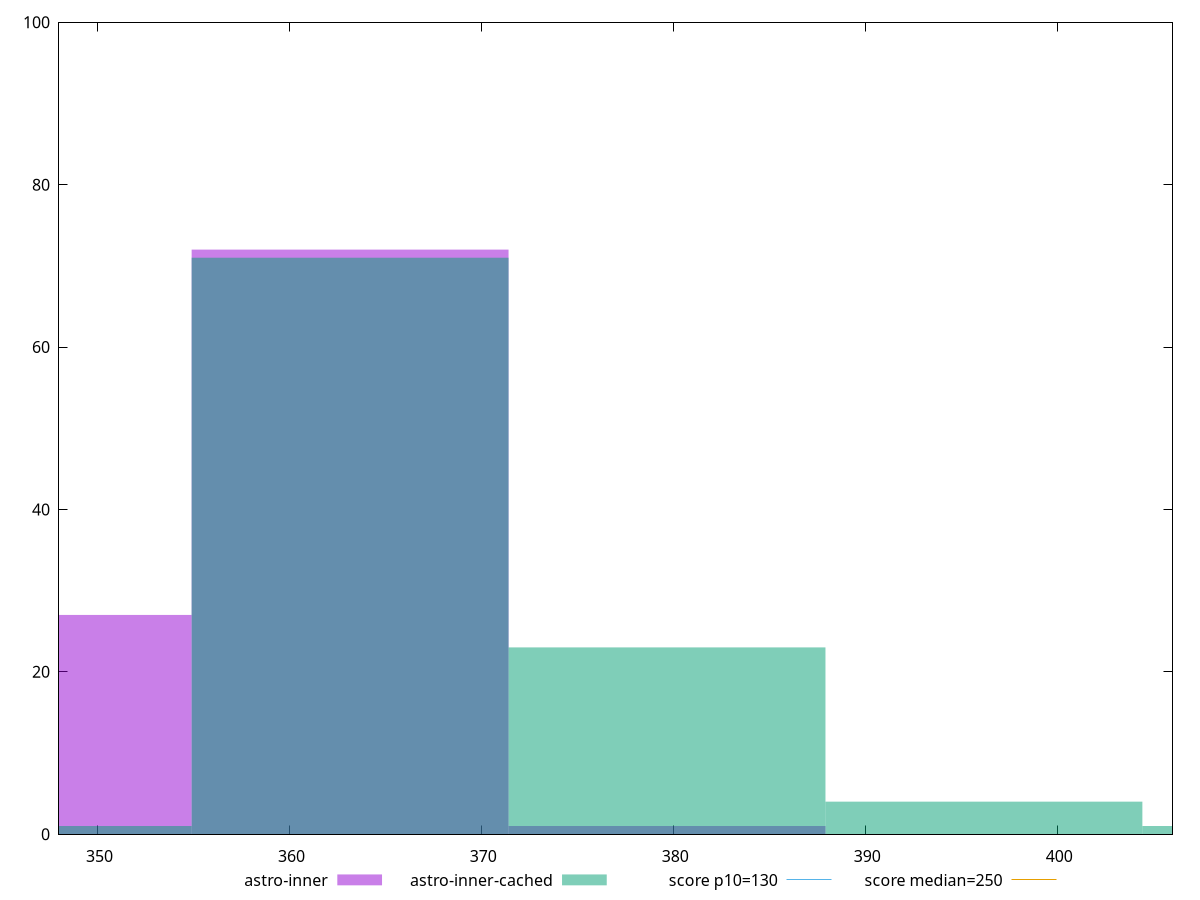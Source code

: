reset

$astroInner <<EOF
363.16236445199064 72
346.65498424962743 27
379.66974465435385 1
EOF

$astroInnerCached <<EOF
412.6845050590803 1
396.1771248567171 4
363.16236445199064 71
379.66974465435385 23
346.65498424962743 1
EOF

set key outside below
set boxwidth 16.507380202363212
set xrange [348:406]
set yrange [0:100]
set trange [0:100]
set style fill transparent solid 0.5 noborder

set parametric
set terminal svg size 640, 500 enhanced background rgb 'white'
set output "reports/report_00033_2021-03-01T14-23-16.841Z/max-potential-fid/comparison/histogram/2_vs_3.svg"

plot $astroInner title "astro-inner" with boxes, \
     $astroInnerCached title "astro-inner-cached" with boxes, \
     130,t title "score p10=130", \
     250,t title "score median=250"

reset
